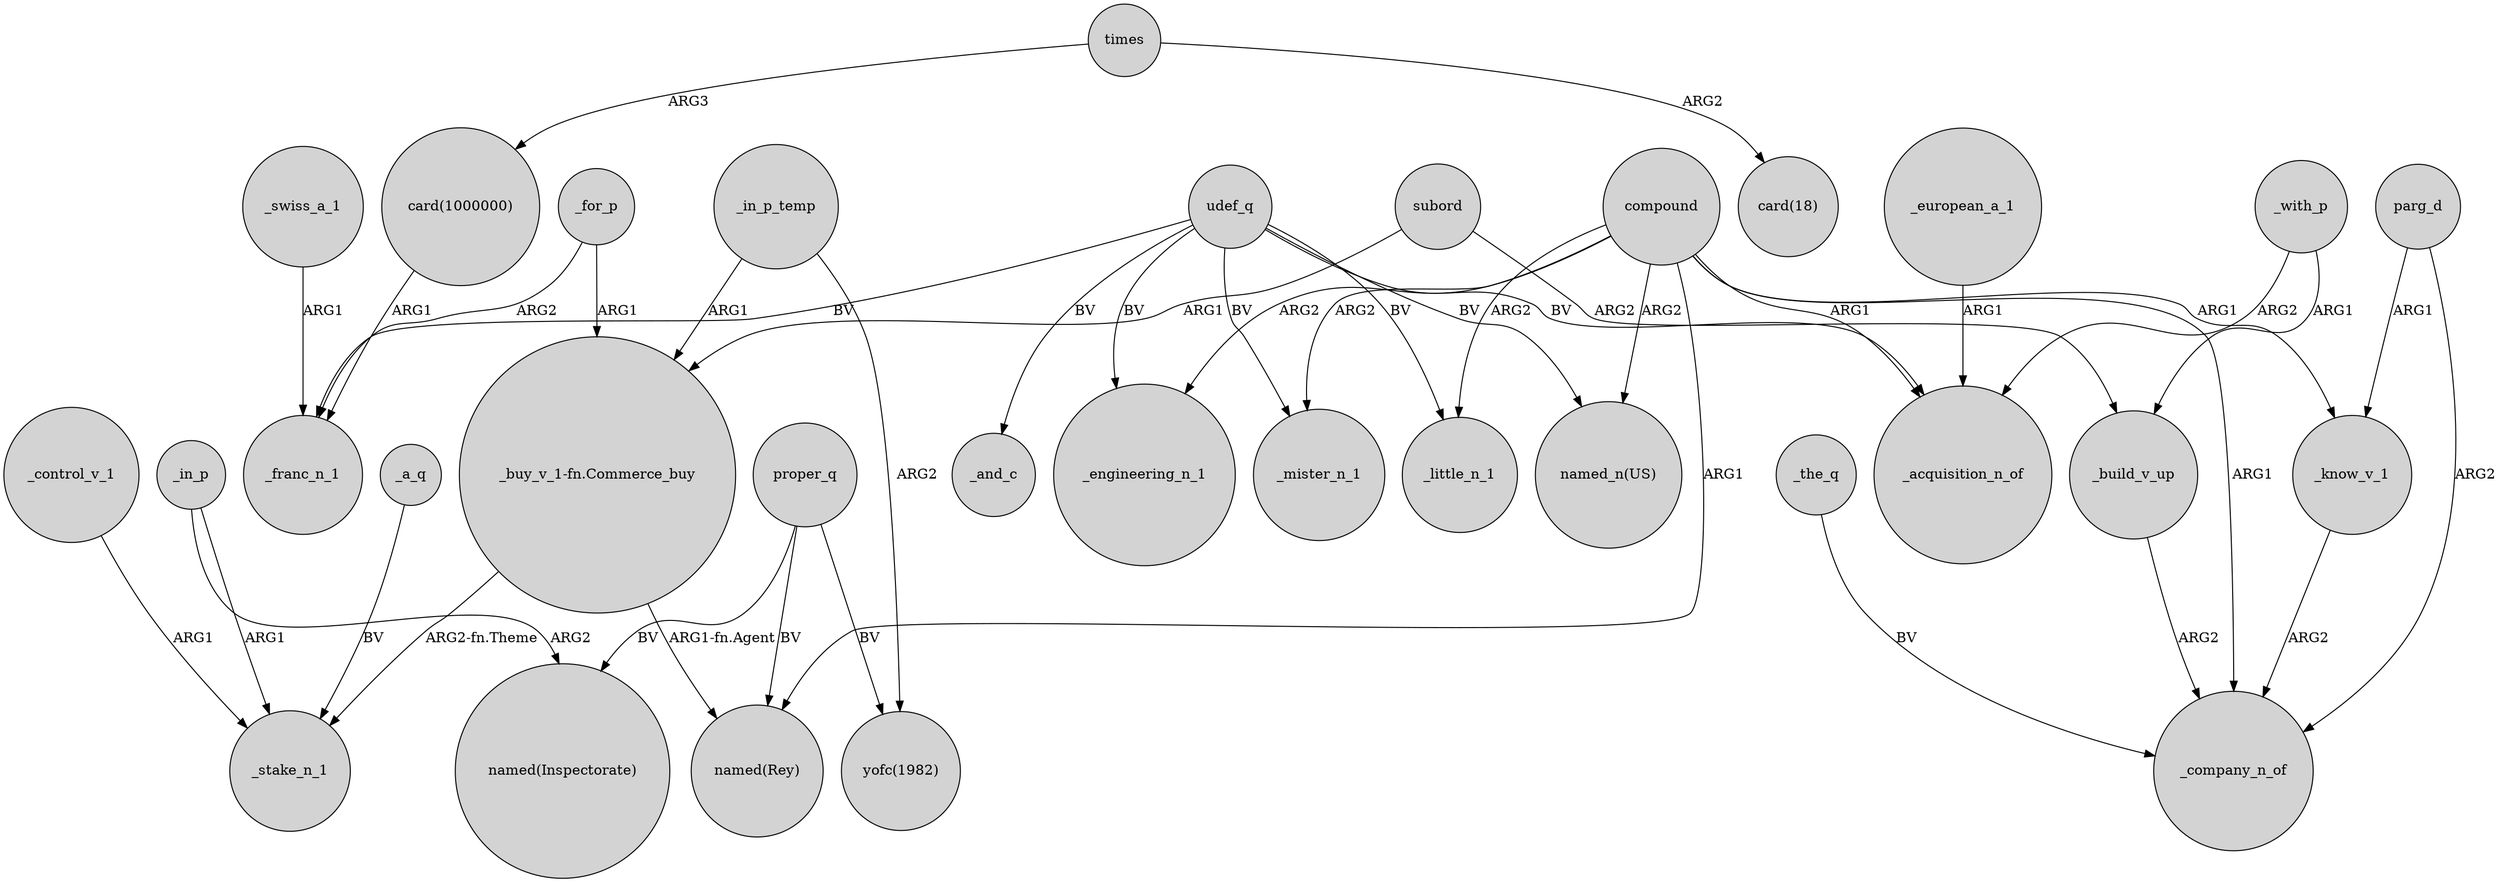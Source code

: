digraph {
	node [shape=circle style=filled]
	proper_q -> "yofc(1982)" [label=BV]
	_a_q -> _stake_n_1 [label=BV]
	udef_q -> "named_n(US)" [label=BV]
	_swiss_a_1 -> _franc_n_1 [label=ARG1]
	_with_p -> _build_v_up [label=ARG1]
	compound -> _mister_n_1 [label=ARG2]
	subord -> _build_v_up [label=ARG2]
	compound -> _know_v_1 [label=ARG1]
	_control_v_1 -> _stake_n_1 [label=ARG1]
	udef_q -> _mister_n_1 [label=BV]
	"_buy_v_1-fn.Commerce_buy" -> "named(Rey)" [label="ARG1-fn.Agent"]
	compound -> _little_n_1 [label=ARG2]
	compound -> "named(Rey)" [label=ARG1]
	_the_q -> _company_n_of [label=BV]
	_know_v_1 -> _company_n_of [label=ARG2]
	compound -> "named_n(US)" [label=ARG2]
	_in_p -> _stake_n_1 [label=ARG1]
	compound -> _company_n_of [label=ARG1]
	compound -> _engineering_n_1 [label=ARG2]
	_european_a_1 -> _acquisition_n_of [label=ARG1]
	udef_q -> _little_n_1 [label=BV]
	udef_q -> _acquisition_n_of [label=BV]
	_for_p -> _franc_n_1 [label=ARG2]
	times -> "card(1000000)" [label=ARG3]
	_build_v_up -> _company_n_of [label=ARG2]
	subord -> "_buy_v_1-fn.Commerce_buy" [label=ARG1]
	"_buy_v_1-fn.Commerce_buy" -> _stake_n_1 [label="ARG2-fn.Theme"]
	parg_d -> _company_n_of [label=ARG2]
	parg_d -> _know_v_1 [label=ARG1]
	_for_p -> "_buy_v_1-fn.Commerce_buy" [label=ARG1]
	_in_p_temp -> "_buy_v_1-fn.Commerce_buy" [label=ARG1]
	_in_p_temp -> "yofc(1982)" [label=ARG2]
	times -> "card(18)" [label=ARG2]
	"card(1000000)" -> _franc_n_1 [label=ARG1]
	_in_p -> "named(Inspectorate)" [label=ARG2]
	_with_p -> _acquisition_n_of [label=ARG2]
	udef_q -> _franc_n_1 [label=BV]
	udef_q -> _and_c [label=BV]
	compound -> _acquisition_n_of [label=ARG1]
	udef_q -> _engineering_n_1 [label=BV]
	proper_q -> "named(Inspectorate)" [label=BV]
	proper_q -> "named(Rey)" [label=BV]
}

